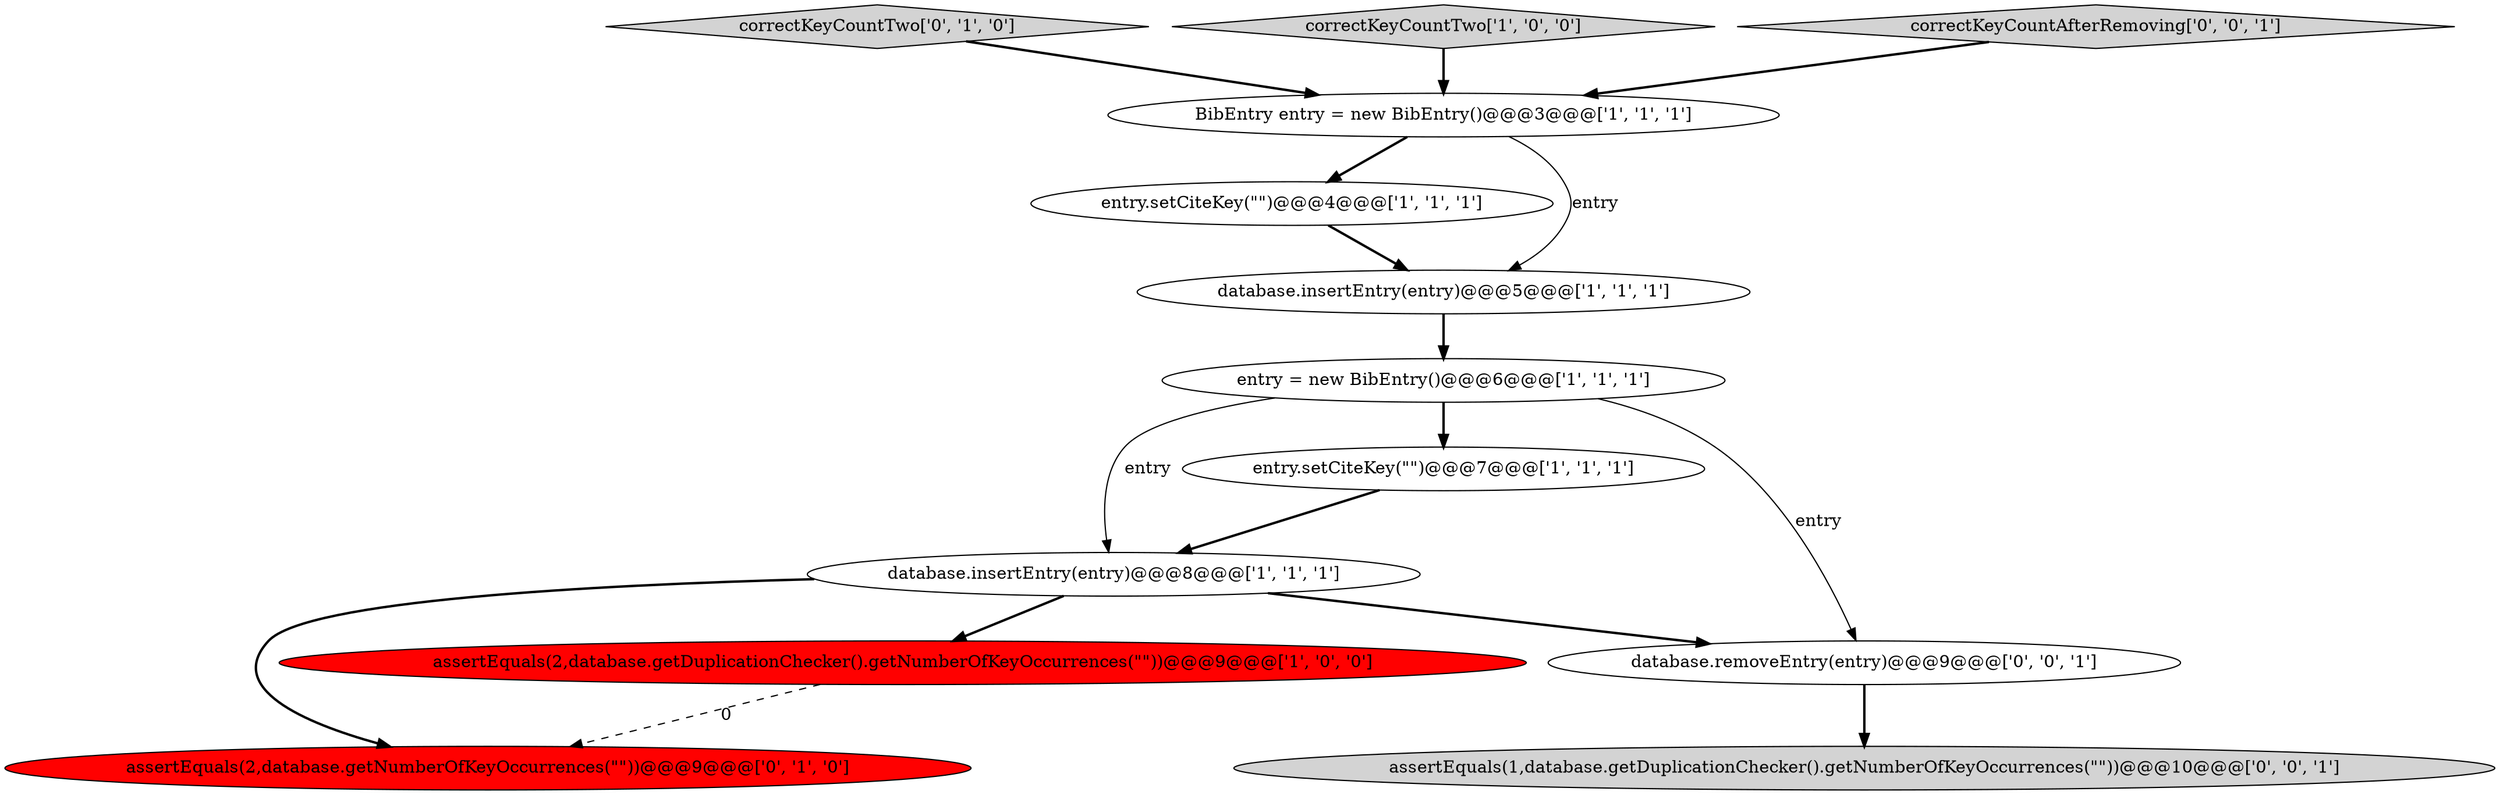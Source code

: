 digraph {
0 [style = filled, label = "database.insertEntry(entry)@@@8@@@['1', '1', '1']", fillcolor = white, shape = ellipse image = "AAA0AAABBB1BBB"];
7 [style = filled, label = "assertEquals(2,database.getDuplicationChecker().getNumberOfKeyOccurrences(\"\"))@@@9@@@['1', '0', '0']", fillcolor = red, shape = ellipse image = "AAA1AAABBB1BBB"];
9 [style = filled, label = "assertEquals(2,database.getNumberOfKeyOccurrences(\"\"))@@@9@@@['0', '1', '0']", fillcolor = red, shape = ellipse image = "AAA1AAABBB2BBB"];
8 [style = filled, label = "correctKeyCountTwo['0', '1', '0']", fillcolor = lightgray, shape = diamond image = "AAA0AAABBB2BBB"];
4 [style = filled, label = "BibEntry entry = new BibEntry()@@@3@@@['1', '1', '1']", fillcolor = white, shape = ellipse image = "AAA0AAABBB1BBB"];
10 [style = filled, label = "assertEquals(1,database.getDuplicationChecker().getNumberOfKeyOccurrences(\"\"))@@@10@@@['0', '0', '1']", fillcolor = lightgray, shape = ellipse image = "AAA0AAABBB3BBB"];
1 [style = filled, label = "correctKeyCountTwo['1', '0', '0']", fillcolor = lightgray, shape = diamond image = "AAA0AAABBB1BBB"];
11 [style = filled, label = "database.removeEntry(entry)@@@9@@@['0', '0', '1']", fillcolor = white, shape = ellipse image = "AAA0AAABBB3BBB"];
5 [style = filled, label = "entry.setCiteKey(\"\")@@@4@@@['1', '1', '1']", fillcolor = white, shape = ellipse image = "AAA0AAABBB1BBB"];
2 [style = filled, label = "entry.setCiteKey(\"\")@@@7@@@['1', '1', '1']", fillcolor = white, shape = ellipse image = "AAA0AAABBB1BBB"];
12 [style = filled, label = "correctKeyCountAfterRemoving['0', '0', '1']", fillcolor = lightgray, shape = diamond image = "AAA0AAABBB3BBB"];
3 [style = filled, label = "database.insertEntry(entry)@@@5@@@['1', '1', '1']", fillcolor = white, shape = ellipse image = "AAA0AAABBB1BBB"];
6 [style = filled, label = "entry = new BibEntry()@@@6@@@['1', '1', '1']", fillcolor = white, shape = ellipse image = "AAA0AAABBB1BBB"];
5->3 [style = bold, label=""];
0->11 [style = bold, label=""];
3->6 [style = bold, label=""];
1->4 [style = bold, label=""];
0->9 [style = bold, label=""];
2->0 [style = bold, label=""];
4->3 [style = solid, label="entry"];
6->0 [style = solid, label="entry"];
8->4 [style = bold, label=""];
6->11 [style = solid, label="entry"];
12->4 [style = bold, label=""];
11->10 [style = bold, label=""];
4->5 [style = bold, label=""];
7->9 [style = dashed, label="0"];
0->7 [style = bold, label=""];
6->2 [style = bold, label=""];
}
